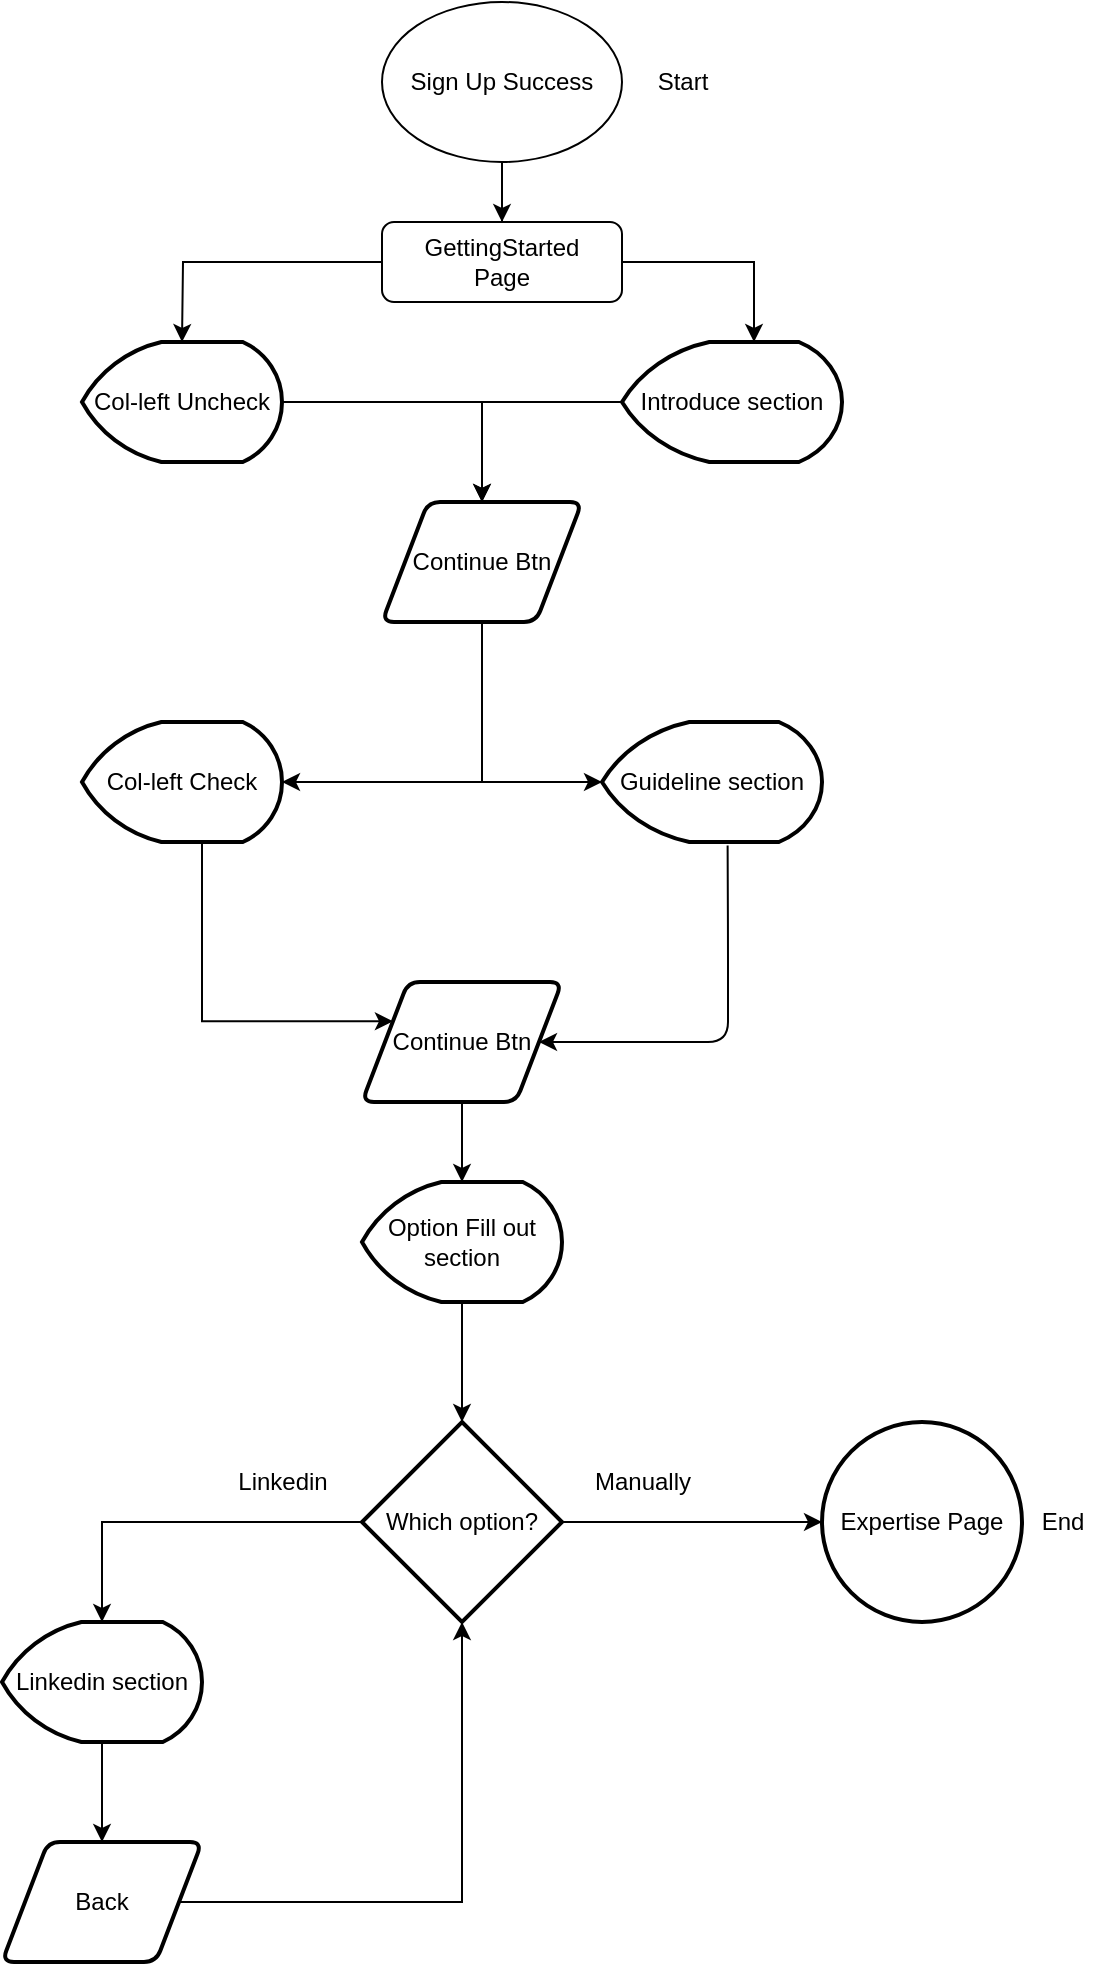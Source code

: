 <mxfile version="13.7.7" type="github" pages="3">
  <diagram id="C5RBs43oDa-KdzZeNtuy" name="GettingStarted">
    <mxGraphModel dx="1038" dy="586" grid="1" gridSize="10" guides="1" tooltips="1" connect="1" arrows="1" fold="1" page="1" pageScale="1" pageWidth="827" pageHeight="1169" math="0" shadow="0">
      <root>
        <mxCell id="WIyWlLk6GJQsqaUBKTNV-0" />
        <mxCell id="WIyWlLk6GJQsqaUBKTNV-1" parent="WIyWlLk6GJQsqaUBKTNV-0" />
        <mxCell id="TALx5hWrE6ToFj-OdV46-1" value="" style="edgeStyle=orthogonalEdgeStyle;rounded=0;orthogonalLoop=1;jettySize=auto;html=1;" edge="1" parent="WIyWlLk6GJQsqaUBKTNV-1" source="WIyWlLk6GJQsqaUBKTNV-3">
          <mxGeometry relative="1" as="geometry">
            <mxPoint x="390" y="130" as="targetPoint" />
          </mxGeometry>
        </mxCell>
        <mxCell id="TALx5hWrE6ToFj-OdV46-4" style="edgeStyle=orthogonalEdgeStyle;rounded=0;orthogonalLoop=1;jettySize=auto;html=1;" edge="1" parent="WIyWlLk6GJQsqaUBKTNV-1" source="WIyWlLk6GJQsqaUBKTNV-3">
          <mxGeometry relative="1" as="geometry">
            <mxPoint x="230" y="180" as="targetPoint" />
          </mxGeometry>
        </mxCell>
        <mxCell id="TALx5hWrE6ToFj-OdV46-8" style="edgeStyle=orthogonalEdgeStyle;rounded=0;orthogonalLoop=1;jettySize=auto;html=1;exitX=1;exitY=0.5;exitDx=0;exitDy=0;entryX=0.6;entryY=0;entryDx=0;entryDy=0;entryPerimeter=0;" edge="1" parent="WIyWlLk6GJQsqaUBKTNV-1" source="WIyWlLk6GJQsqaUBKTNV-3" target="TALx5hWrE6ToFj-OdV46-6">
          <mxGeometry relative="1" as="geometry">
            <mxPoint x="520" y="140" as="targetPoint" />
          </mxGeometry>
        </mxCell>
        <mxCell id="WIyWlLk6GJQsqaUBKTNV-3" value="GettingStarted &lt;br&gt;Page" style="rounded=1;whiteSpace=wrap;html=1;fontSize=12;glass=0;strokeWidth=1;shadow=0;" parent="WIyWlLk6GJQsqaUBKTNV-1" vertex="1">
          <mxGeometry x="330" y="120" width="120" height="40" as="geometry" />
        </mxCell>
        <mxCell id="TALx5hWrE6ToFj-OdV46-2" style="edgeStyle=orthogonalEdgeStyle;rounded=0;orthogonalLoop=1;jettySize=auto;html=1;" edge="1" parent="WIyWlLk6GJQsqaUBKTNV-1" source="TALx5hWrE6ToFj-OdV46-0">
          <mxGeometry relative="1" as="geometry">
            <mxPoint x="390" y="120" as="targetPoint" />
          </mxGeometry>
        </mxCell>
        <mxCell id="TALx5hWrE6ToFj-OdV46-0" value="Sign Up Success" style="ellipse;whiteSpace=wrap;html=1;" vertex="1" parent="WIyWlLk6GJQsqaUBKTNV-1">
          <mxGeometry x="330" y="10" width="120" height="80" as="geometry" />
        </mxCell>
        <mxCell id="TALx5hWrE6ToFj-OdV46-11" style="edgeStyle=orthogonalEdgeStyle;rounded=0;orthogonalLoop=1;jettySize=auto;html=1;" edge="1" parent="WIyWlLk6GJQsqaUBKTNV-1" source="TALx5hWrE6ToFj-OdV46-5" target="TALx5hWrE6ToFj-OdV46-10">
          <mxGeometry relative="1" as="geometry" />
        </mxCell>
        <mxCell id="TALx5hWrE6ToFj-OdV46-5" value="Col-left Uncheck" style="strokeWidth=2;html=1;shape=mxgraph.flowchart.display;whiteSpace=wrap;" vertex="1" parent="WIyWlLk6GJQsqaUBKTNV-1">
          <mxGeometry x="180" y="180" width="100" height="60" as="geometry" />
        </mxCell>
        <mxCell id="TALx5hWrE6ToFj-OdV46-12" style="edgeStyle=orthogonalEdgeStyle;rounded=0;orthogonalLoop=1;jettySize=auto;html=1;entryX=0.5;entryY=0;entryDx=0;entryDy=0;" edge="1" parent="WIyWlLk6GJQsqaUBKTNV-1" source="TALx5hWrE6ToFj-OdV46-6" target="TALx5hWrE6ToFj-OdV46-10">
          <mxGeometry relative="1" as="geometry" />
        </mxCell>
        <mxCell id="TALx5hWrE6ToFj-OdV46-6" value="Introduce section" style="strokeWidth=2;html=1;shape=mxgraph.flowchart.display;whiteSpace=wrap;" vertex="1" parent="WIyWlLk6GJQsqaUBKTNV-1">
          <mxGeometry x="450" y="180" width="110" height="60" as="geometry" />
        </mxCell>
        <mxCell id="TALx5hWrE6ToFj-OdV46-15" style="edgeStyle=orthogonalEdgeStyle;rounded=0;orthogonalLoop=1;jettySize=auto;html=1;entryX=0;entryY=0.5;entryDx=0;entryDy=0;entryPerimeter=0;" edge="1" parent="WIyWlLk6GJQsqaUBKTNV-1" source="TALx5hWrE6ToFj-OdV46-10" target="TALx5hWrE6ToFj-OdV46-13">
          <mxGeometry relative="1" as="geometry">
            <mxPoint x="380" y="400" as="targetPoint" />
            <Array as="points">
              <mxPoint x="380" y="400" />
            </Array>
          </mxGeometry>
        </mxCell>
        <mxCell id="TALx5hWrE6ToFj-OdV46-10" value="Continue Btn" style="shape=parallelogram;html=1;strokeWidth=2;perimeter=parallelogramPerimeter;whiteSpace=wrap;rounded=1;arcSize=12;size=0.23;" vertex="1" parent="WIyWlLk6GJQsqaUBKTNV-1">
          <mxGeometry x="330" y="260" width="100" height="60" as="geometry" />
        </mxCell>
        <mxCell id="TALx5hWrE6ToFj-OdV46-13" value="Guideline section&lt;br&gt;" style="strokeWidth=2;html=1;shape=mxgraph.flowchart.display;whiteSpace=wrap;" vertex="1" parent="WIyWlLk6GJQsqaUBKTNV-1">
          <mxGeometry x="440" y="370" width="110" height="60" as="geometry" />
        </mxCell>
        <mxCell id="TALx5hWrE6ToFj-OdV46-17" style="edgeStyle=orthogonalEdgeStyle;rounded=0;orthogonalLoop=1;jettySize=auto;html=1;" edge="1" parent="WIyWlLk6GJQsqaUBKTNV-1" source="TALx5hWrE6ToFj-OdV46-14">
          <mxGeometry relative="1" as="geometry">
            <mxPoint x="280" y="400" as="targetPoint" />
            <Array as="points">
              <mxPoint x="380" y="400" />
              <mxPoint x="380" y="400" />
            </Array>
          </mxGeometry>
        </mxCell>
        <mxCell id="TALx5hWrE6ToFj-OdV46-20" style="edgeStyle=orthogonalEdgeStyle;rounded=0;orthogonalLoop=1;jettySize=auto;html=1;entryX=0;entryY=0.25;entryDx=0;entryDy=0;" edge="1" parent="WIyWlLk6GJQsqaUBKTNV-1" source="TALx5hWrE6ToFj-OdV46-14" target="TALx5hWrE6ToFj-OdV46-18">
          <mxGeometry relative="1" as="geometry">
            <mxPoint x="300" y="520" as="targetPoint" />
            <Array as="points">
              <mxPoint x="240" y="520" />
            </Array>
          </mxGeometry>
        </mxCell>
        <mxCell id="TALx5hWrE6ToFj-OdV46-14" value="Col-left Check" style="strokeWidth=2;html=1;shape=mxgraph.flowchart.display;whiteSpace=wrap;" vertex="1" parent="WIyWlLk6GJQsqaUBKTNV-1">
          <mxGeometry x="180" y="370" width="100" height="60" as="geometry" />
        </mxCell>
        <mxCell id="TALx5hWrE6ToFj-OdV46-35" value="" style="edgeStyle=orthogonalEdgeStyle;rounded=0;orthogonalLoop=1;jettySize=auto;html=1;" edge="1" parent="WIyWlLk6GJQsqaUBKTNV-1" source="TALx5hWrE6ToFj-OdV46-18" target="TALx5hWrE6ToFj-OdV46-32">
          <mxGeometry relative="1" as="geometry" />
        </mxCell>
        <mxCell id="TALx5hWrE6ToFj-OdV46-18" value="Continue Btn" style="shape=parallelogram;html=1;strokeWidth=2;perimeter=parallelogramPerimeter;whiteSpace=wrap;rounded=1;arcSize=12;size=0.23;" vertex="1" parent="WIyWlLk6GJQsqaUBKTNV-1">
          <mxGeometry x="320" y="500" width="100" height="60" as="geometry" />
        </mxCell>
        <mxCell id="TALx5hWrE6ToFj-OdV46-29" value="" style="endArrow=classic;html=1;exitX=0.571;exitY=1.03;exitDx=0;exitDy=0;exitPerimeter=0;entryX=1;entryY=0.5;entryDx=0;entryDy=0;" edge="1" parent="WIyWlLk6GJQsqaUBKTNV-1" source="TALx5hWrE6ToFj-OdV46-13" target="TALx5hWrE6ToFj-OdV46-18">
          <mxGeometry width="50" height="50" relative="1" as="geometry">
            <mxPoint x="430" y="380" as="sourcePoint" />
            <mxPoint x="590" y="540" as="targetPoint" />
            <Array as="points">
              <mxPoint x="503" y="480" />
              <mxPoint x="503" y="530" />
            </Array>
          </mxGeometry>
        </mxCell>
        <mxCell id="TALx5hWrE6ToFj-OdV46-37" style="edgeStyle=orthogonalEdgeStyle;rounded=0;orthogonalLoop=1;jettySize=auto;html=1;" edge="1" parent="WIyWlLk6GJQsqaUBKTNV-1" source="TALx5hWrE6ToFj-OdV46-32" target="TALx5hWrE6ToFj-OdV46-36">
          <mxGeometry relative="1" as="geometry" />
        </mxCell>
        <mxCell id="TALx5hWrE6ToFj-OdV46-32" value="Option Fill out section" style="strokeWidth=2;html=1;shape=mxgraph.flowchart.display;whiteSpace=wrap;" vertex="1" parent="WIyWlLk6GJQsqaUBKTNV-1">
          <mxGeometry x="320" y="600" width="100" height="60" as="geometry" />
        </mxCell>
        <mxCell id="TALx5hWrE6ToFj-OdV46-38" style="edgeStyle=orthogonalEdgeStyle;rounded=0;orthogonalLoop=1;jettySize=auto;html=1;exitX=1;exitY=0.5;exitDx=0;exitDy=0;exitPerimeter=0;" edge="1" parent="WIyWlLk6GJQsqaUBKTNV-1" source="TALx5hWrE6ToFj-OdV46-36" target="TALx5hWrE6ToFj-OdV46-46">
          <mxGeometry relative="1" as="geometry">
            <mxPoint x="520" y="770" as="targetPoint" />
          </mxGeometry>
        </mxCell>
        <mxCell id="TALx5hWrE6ToFj-OdV46-39" style="edgeStyle=orthogonalEdgeStyle;rounded=0;orthogonalLoop=1;jettySize=auto;html=1;exitX=0;exitY=0.5;exitDx=0;exitDy=0;exitPerimeter=0;entryX=0.5;entryY=0;entryDx=0;entryDy=0;entryPerimeter=0;" edge="1" parent="WIyWlLk6GJQsqaUBKTNV-1" source="TALx5hWrE6ToFj-OdV46-36" target="TALx5hWrE6ToFj-OdV46-42">
          <mxGeometry relative="1" as="geometry">
            <mxPoint x="180" y="770" as="targetPoint" />
          </mxGeometry>
        </mxCell>
        <mxCell id="TALx5hWrE6ToFj-OdV46-36" value="Which option?" style="strokeWidth=2;html=1;shape=mxgraph.flowchart.decision;whiteSpace=wrap;" vertex="1" parent="WIyWlLk6GJQsqaUBKTNV-1">
          <mxGeometry x="320" y="720" width="100" height="100" as="geometry" />
        </mxCell>
        <mxCell id="TALx5hWrE6ToFj-OdV46-40" value="Linkedin" style="text;html=1;resizable=0;autosize=1;align=center;verticalAlign=middle;points=[];fillColor=none;strokeColor=none;rounded=0;" vertex="1" parent="WIyWlLk6GJQsqaUBKTNV-1">
          <mxGeometry x="250" y="740" width="60" height="20" as="geometry" />
        </mxCell>
        <mxCell id="TALx5hWrE6ToFj-OdV46-41" value="Manually" style="text;html=1;resizable=0;autosize=1;align=center;verticalAlign=middle;points=[];fillColor=none;strokeColor=none;rounded=0;" vertex="1" parent="WIyWlLk6GJQsqaUBKTNV-1">
          <mxGeometry x="430" y="740" width="60" height="20" as="geometry" />
        </mxCell>
        <mxCell id="TALx5hWrE6ToFj-OdV46-45" style="edgeStyle=orthogonalEdgeStyle;rounded=0;orthogonalLoop=1;jettySize=auto;html=1;entryX=0.5;entryY=0;entryDx=0;entryDy=0;" edge="1" parent="WIyWlLk6GJQsqaUBKTNV-1" source="TALx5hWrE6ToFj-OdV46-42" target="TALx5hWrE6ToFj-OdV46-43">
          <mxGeometry relative="1" as="geometry" />
        </mxCell>
        <mxCell id="TALx5hWrE6ToFj-OdV46-42" value="Linkedin section&lt;br&gt;" style="strokeWidth=2;html=1;shape=mxgraph.flowchart.display;whiteSpace=wrap;" vertex="1" parent="WIyWlLk6GJQsqaUBKTNV-1">
          <mxGeometry x="140" y="820" width="100" height="60" as="geometry" />
        </mxCell>
        <mxCell id="TALx5hWrE6ToFj-OdV46-44" style="edgeStyle=orthogonalEdgeStyle;rounded=0;orthogonalLoop=1;jettySize=auto;html=1;exitX=1;exitY=0.5;exitDx=0;exitDy=0;entryX=0.5;entryY=1;entryDx=0;entryDy=0;entryPerimeter=0;" edge="1" parent="WIyWlLk6GJQsqaUBKTNV-1" source="TALx5hWrE6ToFj-OdV46-43" target="TALx5hWrE6ToFj-OdV46-36">
          <mxGeometry relative="1" as="geometry" />
        </mxCell>
        <mxCell id="TALx5hWrE6ToFj-OdV46-43" value="Back" style="shape=parallelogram;html=1;strokeWidth=2;perimeter=parallelogramPerimeter;whiteSpace=wrap;rounded=1;arcSize=12;size=0.23;" vertex="1" parent="WIyWlLk6GJQsqaUBKTNV-1">
          <mxGeometry x="140" y="930" width="100" height="60" as="geometry" />
        </mxCell>
        <mxCell id="TALx5hWrE6ToFj-OdV46-46" value="Expertise Page&lt;br&gt;" style="strokeWidth=2;html=1;shape=mxgraph.flowchart.start_2;whiteSpace=wrap;" vertex="1" parent="WIyWlLk6GJQsqaUBKTNV-1">
          <mxGeometry x="550" y="720" width="100" height="100" as="geometry" />
        </mxCell>
        <mxCell id="TALx5hWrE6ToFj-OdV46-47" value="Start&lt;br&gt;" style="text;html=1;resizable=0;autosize=1;align=center;verticalAlign=middle;points=[];fillColor=none;strokeColor=none;rounded=0;" vertex="1" parent="WIyWlLk6GJQsqaUBKTNV-1">
          <mxGeometry x="460" y="40" width="40" height="20" as="geometry" />
        </mxCell>
        <mxCell id="TALx5hWrE6ToFj-OdV46-48" value="End&lt;br&gt;" style="text;html=1;resizable=0;autosize=1;align=center;verticalAlign=middle;points=[];fillColor=none;strokeColor=none;rounded=0;" vertex="1" parent="WIyWlLk6GJQsqaUBKTNV-1">
          <mxGeometry x="650" y="760" width="40" height="20" as="geometry" />
        </mxCell>
      </root>
    </mxGraphModel>
  </diagram>
  <diagram id="ln-MoCqQgdFYe_xXNVVh" name="Expertise">
    <mxGraphModel dx="2310" dy="837" grid="1" gridSize="10" guides="1" tooltips="1" connect="1" arrows="1" fold="1" page="1" pageScale="1" pageWidth="827" pageHeight="1169" math="0" shadow="0">
      <root>
        <mxCell id="yQiWX1TwybQxwZgoVkSt-0" />
        <mxCell id="yQiWX1TwybQxwZgoVkSt-1" parent="yQiWX1TwybQxwZgoVkSt-0" />
        <mxCell id="vxokGuEy33iBtAUb7aOb-1" style="edgeStyle=orthogonalEdgeStyle;rounded=0;orthogonalLoop=1;jettySize=auto;html=1;entryX=0.5;entryY=0;entryDx=0;entryDy=0;" edge="1" parent="yQiWX1TwybQxwZgoVkSt-1" source="CO2Mhgn5mSMULzJZkkeM-0" target="vxokGuEy33iBtAUb7aOb-0">
          <mxGeometry relative="1" as="geometry" />
        </mxCell>
        <mxCell id="CO2Mhgn5mSMULzJZkkeM-0" value="Manually Option&lt;br&gt;" style="strokeWidth=2;html=1;shape=mxgraph.flowchart.start_1;whiteSpace=wrap;" vertex="1" parent="yQiWX1TwybQxwZgoVkSt-1">
          <mxGeometry x="-116" y="30" width="100" height="70" as="geometry" />
        </mxCell>
        <mxCell id="vxokGuEy33iBtAUb7aOb-4" style="edgeStyle=orthogonalEdgeStyle;rounded=0;orthogonalLoop=1;jettySize=auto;html=1;entryX=0.56;entryY=-0.023;entryDx=0;entryDy=0;entryPerimeter=0;" edge="1" parent="yQiWX1TwybQxwZgoVkSt-1" source="vxokGuEy33iBtAUb7aOb-0">
          <mxGeometry relative="1" as="geometry">
            <mxPoint x="-362.8" y="238.62" as="targetPoint" />
          </mxGeometry>
        </mxCell>
        <mxCell id="vxokGuEy33iBtAUb7aOb-5" style="edgeStyle=orthogonalEdgeStyle;rounded=0;orthogonalLoop=1;jettySize=auto;html=1;entryX=0.583;entryY=0;entryDx=0;entryDy=0;entryPerimeter=0;" edge="1" parent="yQiWX1TwybQxwZgoVkSt-1" source="vxokGuEy33iBtAUb7aOb-0" target="vxokGuEy33iBtAUb7aOb-3">
          <mxGeometry relative="1" as="geometry">
            <mxPoint x="120" y="170" as="targetPoint" />
            <Array as="points">
              <mxPoint x="120" y="170" />
            </Array>
          </mxGeometry>
        </mxCell>
        <mxCell id="vxokGuEy33iBtAUb7aOb-0" value="Expertise Page&lt;br&gt;" style="rounded=1;whiteSpace=wrap;html=1;" vertex="1" parent="yQiWX1TwybQxwZgoVkSt-1">
          <mxGeometry x="-126" y="140" width="120" height="60" as="geometry" />
        </mxCell>
        <mxCell id="vxokGuEy33iBtAUb7aOb-3" value="Fill skill" style="shape=parallelogram;perimeter=parallelogramPerimeter;whiteSpace=wrap;html=1;fixedSize=1;" vertex="1" parent="yQiWX1TwybQxwZgoVkSt-1">
          <mxGeometry x="50" y="240" width="120" height="60" as="geometry" />
        </mxCell>
        <mxCell id="vxokGuEy33iBtAUb7aOb-6" value="* Required" style="text;html=1;resizable=0;autosize=1;align=center;verticalAlign=middle;points=[];fillColor=none;strokeColor=none;rounded=0;" vertex="1" parent="yQiWX1TwybQxwZgoVkSt-1">
          <mxGeometry x="-440" y="200" width="70" height="20" as="geometry" />
        </mxCell>
        <mxCell id="vxokGuEy33iBtAUb7aOb-8" value="* Required" style="text;html=1;resizable=0;autosize=1;align=center;verticalAlign=middle;points=[];fillColor=none;strokeColor=none;rounded=0;" vertex="1" parent="yQiWX1TwybQxwZgoVkSt-1">
          <mxGeometry x="50" y="200" width="70" height="20" as="geometry" />
        </mxCell>
        <mxCell id="vxokGuEy33iBtAUb7aOb-69" style="edgeStyle=orthogonalEdgeStyle;rounded=0;orthogonalLoop=1;jettySize=auto;html=1;" edge="1" parent="yQiWX1TwybQxwZgoVkSt-1" source="vxokGuEy33iBtAUb7aOb-10">
          <mxGeometry relative="1" as="geometry">
            <mxPoint x="-370" y="460" as="targetPoint" />
          </mxGeometry>
        </mxCell>
        <mxCell id="vxokGuEy33iBtAUb7aOb-10" value="&lt;span style=&quot;color: rgb(34 , 34 , 34) ; font-family: &amp;#34;dejavu sans mono&amp;#34; , monospace ; font-size: 11px ; text-align: left ; background-color: rgb(255 , 255 , 255)&quot;&gt;Orther Types&lt;br&gt;&lt;/span&gt;" style="shape=parallelogram;perimeter=parallelogramPerimeter;whiteSpace=wrap;html=1;fixedSize=1;" vertex="1" parent="yQiWX1TwybQxwZgoVkSt-1">
          <mxGeometry x="-290" y="340" width="120" height="60" as="geometry" />
        </mxCell>
        <mxCell id="vxokGuEy33iBtAUb7aOb-11" value="&lt;span style=&quot;color: rgb(34 , 34 , 34) ; font-family: &amp;#34;dejavu sans mono&amp;#34; , monospace ; font-size: 11px ; text-align: left ; background-color: rgb(255 , 255 , 255)&quot;&gt;Select at least One&lt;br&gt;&lt;/span&gt;" style="shape=parallelogram;perimeter=parallelogramPerimeter;whiteSpace=wrap;html=1;fixedSize=1;" vertex="1" parent="yQiWX1TwybQxwZgoVkSt-1">
          <mxGeometry x="-440" y="460" width="120" height="60" as="geometry" />
        </mxCell>
        <mxCell id="vxokGuEy33iBtAUb7aOb-21" value="Select -&amp;gt; Unselect -&amp;gt; Error&lt;br&gt;* You must select one type of work&lt;br&gt;" style="text;html=1;align=center;verticalAlign=middle;resizable=0;points=[];autosize=1;" vertex="1" parent="yQiWX1TwybQxwZgoVkSt-1">
          <mxGeometry x="-316" y="440" width="200" height="30" as="geometry" />
        </mxCell>
        <mxCell id="vxokGuEy33iBtAUb7aOb-30" style="edgeStyle=orthogonalEdgeStyle;rounded=0;orthogonalLoop=1;jettySize=auto;html=1;entryX=0.5;entryY=0;entryDx=0;entryDy=0;entryPerimeter=0;" edge="1" parent="yQiWX1TwybQxwZgoVkSt-1" source="vxokGuEy33iBtAUb7aOb-22" target="vxokGuEy33iBtAUb7aOb-29">
          <mxGeometry relative="1" as="geometry" />
        </mxCell>
        <mxCell id="vxokGuEy33iBtAUb7aOb-22" value="Question Mark" style="shape=parallelogram;perimeter=parallelogramPerimeter;whiteSpace=wrap;html=1;fixedSize=1;" vertex="1" parent="yQiWX1TwybQxwZgoVkSt-1">
          <mxGeometry x="203.5" y="240" width="120" height="60" as="geometry" />
        </mxCell>
        <mxCell id="vxokGuEy33iBtAUb7aOb-32" style="edgeStyle=orthogonalEdgeStyle;rounded=0;orthogonalLoop=1;jettySize=auto;html=1;entryX=0.5;entryY=0;entryDx=0;entryDy=0;entryPerimeter=0;" edge="1" parent="yQiWX1TwybQxwZgoVkSt-1" source="vxokGuEy33iBtAUb7aOb-23" target="vxokGuEy33iBtAUb7aOb-31">
          <mxGeometry relative="1" as="geometry" />
        </mxCell>
        <mxCell id="vxokGuEy33iBtAUb7aOb-23" value="Back" style="shape=parallelogram;perimeter=parallelogramPerimeter;whiteSpace=wrap;html=1;fixedSize=1;" vertex="1" parent="yQiWX1TwybQxwZgoVkSt-1">
          <mxGeometry x="380" y="240" width="120" height="60" as="geometry" />
        </mxCell>
        <mxCell id="vxokGuEy33iBtAUb7aOb-79" style="edgeStyle=orthogonalEdgeStyle;rounded=0;orthogonalLoop=1;jettySize=auto;html=1;" edge="1" parent="yQiWX1TwybQxwZgoVkSt-1" source="vxokGuEy33iBtAUb7aOb-24">
          <mxGeometry relative="1" as="geometry">
            <mxPoint x="630.0" y="350" as="targetPoint" />
          </mxGeometry>
        </mxCell>
        <mxCell id="vxokGuEy33iBtAUb7aOb-24" value="Next&lt;br&gt;" style="shape=parallelogram;perimeter=parallelogramPerimeter;whiteSpace=wrap;html=1;fixedSize=1;" vertex="1" parent="yQiWX1TwybQxwZgoVkSt-1">
          <mxGeometry x="570" y="240" width="120" height="60" as="geometry" />
        </mxCell>
        <mxCell id="vxokGuEy33iBtAUb7aOb-25" value="" style="endArrow=none;html=1;" edge="1" parent="yQiWX1TwybQxwZgoVkSt-1">
          <mxGeometry width="50" height="50" relative="1" as="geometry">
            <mxPoint x="120" y="200" as="sourcePoint" />
            <mxPoint x="640" y="200" as="targetPoint" />
          </mxGeometry>
        </mxCell>
        <mxCell id="vxokGuEy33iBtAUb7aOb-26" value="" style="endArrow=classic;html=1;" edge="1" parent="yQiWX1TwybQxwZgoVkSt-1">
          <mxGeometry width="50" height="50" relative="1" as="geometry">
            <mxPoint x="270" y="200" as="sourcePoint" />
            <mxPoint x="270" y="240" as="targetPoint" />
            <Array as="points">
              <mxPoint x="270" y="200" />
            </Array>
          </mxGeometry>
        </mxCell>
        <mxCell id="vxokGuEy33iBtAUb7aOb-27" value="" style="endArrow=classic;html=1;entryX=0.595;entryY=0.023;entryDx=0;entryDy=0;entryPerimeter=0;" edge="1" parent="yQiWX1TwybQxwZgoVkSt-1" target="vxokGuEy33iBtAUb7aOb-24">
          <mxGeometry width="50" height="50" relative="1" as="geometry">
            <mxPoint x="644" y="200" as="sourcePoint" />
            <mxPoint x="644" y="240" as="targetPoint" />
            <Array as="points">
              <mxPoint x="640" y="200" />
            </Array>
          </mxGeometry>
        </mxCell>
        <mxCell id="vxokGuEy33iBtAUb7aOb-28" value="" style="endArrow=classic;html=1;entryX=0.5;entryY=0;entryDx=0;entryDy=0;" edge="1" parent="yQiWX1TwybQxwZgoVkSt-1" target="vxokGuEy33iBtAUb7aOb-23">
          <mxGeometry width="50" height="50" relative="1" as="geometry">
            <mxPoint x="440" y="200" as="sourcePoint" />
            <mxPoint x="290" y="260" as="targetPoint" />
            <Array as="points">
              <mxPoint x="440" y="200" />
            </Array>
          </mxGeometry>
        </mxCell>
        <mxCell id="vxokGuEy33iBtAUb7aOb-29" value="Pop up" style="strokeWidth=2;html=1;shape=mxgraph.flowchart.display;whiteSpace=wrap;" vertex="1" parent="yQiWX1TwybQxwZgoVkSt-1">
          <mxGeometry x="213.5" y="360" width="100" height="60" as="geometry" />
        </mxCell>
        <mxCell id="vxokGuEy33iBtAUb7aOb-31" value="Getting Started Page" style="strokeWidth=2;html=1;shape=mxgraph.flowchart.start_2;whiteSpace=wrap;" vertex="1" parent="yQiWX1TwybQxwZgoVkSt-1">
          <mxGeometry x="390" y="350" width="100" height="100" as="geometry" />
        </mxCell>
        <mxCell id="vxokGuEy33iBtAUb7aOb-70" style="edgeStyle=orthogonalEdgeStyle;rounded=0;orthogonalLoop=1;jettySize=auto;html=1;entryX=0.5;entryY=0;entryDx=0;entryDy=0;" edge="1" parent="yQiWX1TwybQxwZgoVkSt-1" source="vxokGuEy33iBtAUb7aOb-64" target="vxokGuEy33iBtAUb7aOb-10">
          <mxGeometry relative="1" as="geometry" />
        </mxCell>
        <mxCell id="vxokGuEy33iBtAUb7aOb-71" style="edgeStyle=orthogonalEdgeStyle;rounded=0;orthogonalLoop=1;jettySize=auto;html=1;entryX=0.5;entryY=0;entryDx=0;entryDy=0;" edge="1" parent="yQiWX1TwybQxwZgoVkSt-1" source="vxokGuEy33iBtAUb7aOb-64" target="vxokGuEy33iBtAUb7aOb-68">
          <mxGeometry relative="1" as="geometry" />
        </mxCell>
        <mxCell id="vxokGuEy33iBtAUb7aOb-64" value="&lt;meta charset=&quot;utf-8&quot;&gt;&lt;span style=&quot;color: rgb(0, 0, 0); font-family: helvetica; font-size: 12px; font-style: normal; font-weight: 400; letter-spacing: normal; text-align: center; text-indent: 0px; text-transform: none; word-spacing: 0px; background-color: rgb(248, 249, 250); display: inline; float: none;&quot;&gt;Select Category&lt;/span&gt;" style="strokeWidth=2;html=1;shape=mxgraph.flowchart.decision;whiteSpace=wrap;" vertex="1" parent="yQiWX1TwybQxwZgoVkSt-1">
          <mxGeometry x="-414" y="240" width="100" height="100" as="geometry" />
        </mxCell>
        <mxCell id="vxokGuEy33iBtAUb7aOb-73" style="edgeStyle=orthogonalEdgeStyle;rounded=0;orthogonalLoop=1;jettySize=auto;html=1;entryX=0.583;entryY=-0.007;entryDx=0;entryDy=0;entryPerimeter=0;" edge="1" parent="yQiWX1TwybQxwZgoVkSt-1" source="vxokGuEy33iBtAUb7aOb-68" target="vxokGuEy33iBtAUb7aOb-11">
          <mxGeometry relative="1" as="geometry" />
        </mxCell>
        <mxCell id="vxokGuEy33iBtAUb7aOb-75" style="edgeStyle=orthogonalEdgeStyle;rounded=0;orthogonalLoop=1;jettySize=auto;html=1;entryX=0.542;entryY=0;entryDx=0;entryDy=0;entryPerimeter=0;" edge="1" parent="yQiWX1TwybQxwZgoVkSt-1" source="vxokGuEy33iBtAUb7aOb-68" target="vxokGuEy33iBtAUb7aOb-74">
          <mxGeometry relative="1" as="geometry" />
        </mxCell>
        <mxCell id="vxokGuEy33iBtAUb7aOb-68" value="&lt;span style=&quot;color: rgb(34 , 34 , 34) ; font-family: &amp;#34;dejavu sans mono&amp;#34; , monospace ; font-size: 11px ; text-align: left ; background-color: rgb(255 , 255 , 255)&quot;&gt;Translation&lt;br&gt;&lt;/span&gt;" style="shape=parallelogram;perimeter=parallelogramPerimeter;whiteSpace=wrap;html=1;fixedSize=1;" vertex="1" parent="yQiWX1TwybQxwZgoVkSt-1">
          <mxGeometry x="-580" y="340" width="130" height="60" as="geometry" />
        </mxCell>
        <mxCell id="vxokGuEy33iBtAUb7aOb-74" value="Fill Language" style="shape=parallelogram;perimeter=parallelogramPerimeter;whiteSpace=wrap;html=1;fixedSize=1;" vertex="1" parent="yQiWX1TwybQxwZgoVkSt-1">
          <mxGeometry x="-580" y="460" width="120" height="60" as="geometry" />
        </mxCell>
        <mxCell id="vxokGuEy33iBtAUb7aOb-76" value="* Required" style="text;html=1;resizable=0;autosize=1;align=center;verticalAlign=middle;points=[];fillColor=none;strokeColor=none;rounded=0;" vertex="1" parent="yQiWX1TwybQxwZgoVkSt-1">
          <mxGeometry x="-600" y="310" width="70" height="20" as="geometry" />
        </mxCell>
        <mxCell id="vxokGuEy33iBtAUb7aOb-77" value="* Required" style="text;html=1;resizable=0;autosize=1;align=center;verticalAlign=middle;points=[];fillColor=none;strokeColor=none;rounded=0;" vertex="1" parent="yQiWX1TwybQxwZgoVkSt-1">
          <mxGeometry x="-600" y="420" width="70" height="20" as="geometry" />
        </mxCell>
        <mxCell id="vxokGuEy33iBtAUb7aOb-78" value="* Required" style="text;html=1;resizable=0;autosize=1;align=center;verticalAlign=middle;points=[];fillColor=none;strokeColor=none;rounded=0;" vertex="1" parent="yQiWX1TwybQxwZgoVkSt-1">
          <mxGeometry x="-300" y="310" width="70" height="20" as="geometry" />
        </mxCell>
        <mxCell id="vxokGuEy33iBtAUb7aOb-83" style="edgeStyle=orthogonalEdgeStyle;rounded=0;orthogonalLoop=1;jettySize=auto;html=1;entryX=0.5;entryY=0;entryDx=0;entryDy=0;entryPerimeter=0;" edge="1" parent="yQiWX1TwybQxwZgoVkSt-1" source="vxokGuEy33iBtAUb7aOb-81" target="vxokGuEy33iBtAUb7aOb-82">
          <mxGeometry relative="1" as="geometry" />
        </mxCell>
        <mxCell id="vxokGuEy33iBtAUb7aOb-85" style="edgeStyle=orthogonalEdgeStyle;rounded=0;orthogonalLoop=1;jettySize=auto;html=1;exitX=0;exitY=0.5;exitDx=0;exitDy=0;exitPerimeter=0;" edge="1" parent="yQiWX1TwybQxwZgoVkSt-1" source="vxokGuEy33iBtAUb7aOb-81" target="vxokGuEy33iBtAUb7aOb-0">
          <mxGeometry relative="1" as="geometry">
            <Array as="points">
              <mxPoint x="580" y="470" />
              <mxPoint x="-66" y="470" />
            </Array>
          </mxGeometry>
        </mxCell>
        <mxCell id="vxokGuEy33iBtAUb7aOb-81" value="Complete requirements?" style="strokeWidth=2;html=1;shape=mxgraph.flowchart.decision;whiteSpace=wrap;" vertex="1" parent="yQiWX1TwybQxwZgoVkSt-1">
          <mxGeometry x="580" y="350" width="110" height="110" as="geometry" />
        </mxCell>
        <mxCell id="vxokGuEy33iBtAUb7aOb-82" value="Expertise level Page&lt;br&gt;" style="verticalLabelPosition=middle;verticalAlign=middle;html=1;shape=mxgraph.flowchart.on-page_reference;labelPosition=center;align=center;" vertex="1" parent="yQiWX1TwybQxwZgoVkSt-1">
          <mxGeometry x="575" y="520" width="120" height="120" as="geometry" />
        </mxCell>
        <mxCell id="vxokGuEy33iBtAUb7aOb-84" value="Yes&lt;br&gt;" style="text;html=1;align=center;verticalAlign=middle;resizable=0;points=[];autosize=1;" vertex="1" parent="yQiWX1TwybQxwZgoVkSt-1">
          <mxGeometry x="650" y="480" width="30" height="20" as="geometry" />
        </mxCell>
        <mxCell id="vxokGuEy33iBtAUb7aOb-86" value="Not yet" style="text;html=1;align=center;verticalAlign=middle;resizable=0;points=[];autosize=1;" vertex="1" parent="yQiWX1TwybQxwZgoVkSt-1">
          <mxGeometry x="235" y="480" width="50" height="20" as="geometry" />
        </mxCell>
      </root>
    </mxGraphModel>
  </diagram>
  <diagram id="FTJ860hbggh2u0t-WRP7" name="Page-3">
    <mxGraphModel dx="1422" dy="776" grid="1" gridSize="10" guides="1" tooltips="1" connect="1" arrows="1" fold="1" page="1" pageScale="1" pageWidth="827" pageHeight="1169" math="0" shadow="0">
      <root>
        <mxCell id="PjQEIsFzMSf1m2CTetF_-0" />
        <mxCell id="PjQEIsFzMSf1m2CTetF_-1" parent="PjQEIsFzMSf1m2CTetF_-0" />
      </root>
    </mxGraphModel>
  </diagram>
</mxfile>
